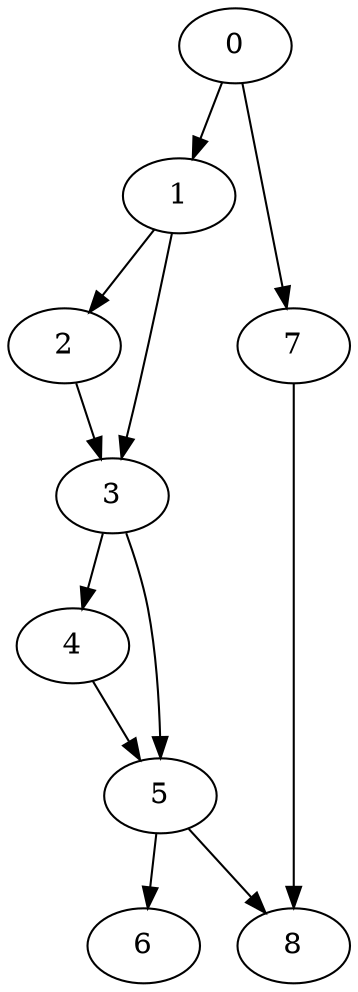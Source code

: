 digraph {
	0
	1
	2
	3
	4
	5
	6
	7
	8
	0 -> 1
	1 -> 3
	2 -> 3
	3 -> 5
	4 -> 5
	5 -> 6
	5 -> 8
	7 -> 8
	1 -> 2
	3 -> 4
	0 -> 7
}
